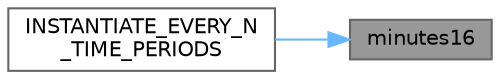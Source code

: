 digraph "minutes16"
{
 // LATEX_PDF_SIZE
  bgcolor="transparent";
  edge [fontname=Helvetica,fontsize=10,labelfontname=Helvetica,labelfontsize=10];
  node [fontname=Helvetica,fontsize=10,shape=box,height=0.2,width=0.4];
  rankdir="RL";
  Node1 [id="Node000001",label="minutes16",height=0.2,width=0.4,color="gray40", fillcolor="grey60", style="filled", fontcolor="black",tooltip="Return the current minutes since boot in a 16-bit value."];
  Node1 -> Node2 [id="edge1_Node000001_Node000002",dir="back",color="steelblue1",style="solid",tooltip=" "];
  Node2 [id="Node000002",label="INSTANTIATE_EVERY_N\l_TIME_PERIODS",height=0.2,width=0.4,color="grey40", fillcolor="white", style="filled",URL="$d5/df2/group___timekeeping_ga47af9443c72741ca5989c43ce0f6239c.html#ga47af9443c72741ca5989c43ce0f6239c",tooltip="Create the CEveryNMinutes class for minutes intervals."];
}
